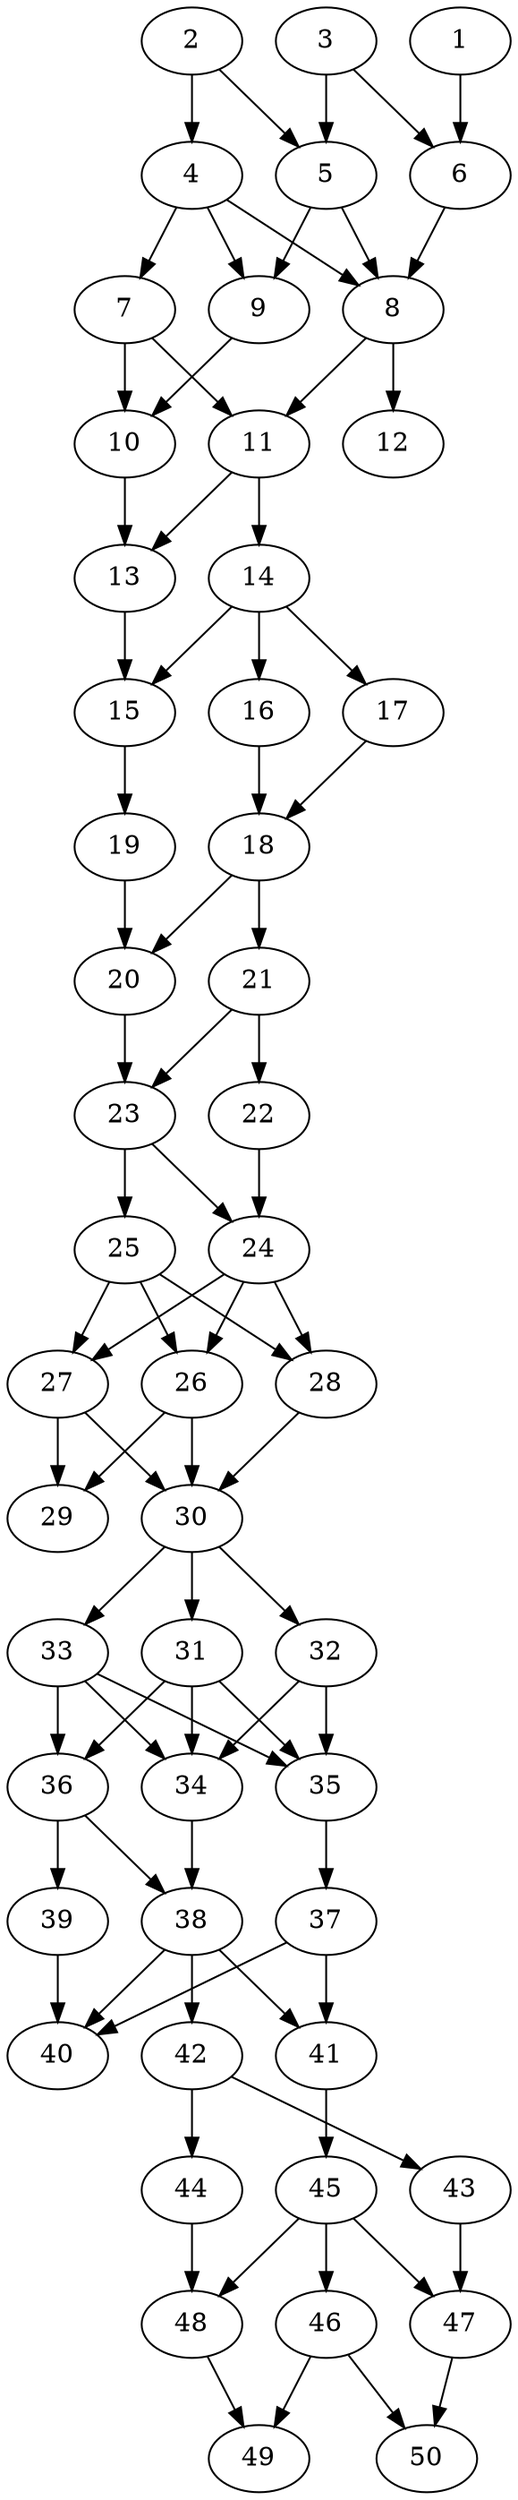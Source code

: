 // DAG automatically generated by daggen at Thu Oct  3 14:07:58 2019
// ./daggen --dot -n 50 --ccr 0.5 --fat 0.3 --regular 0.7 --density 0.7 --mindata 5242880 --maxdata 52428800 
digraph G {
  1 [size="26009600", alpha="0.12", expect_size="13004800"] 
  1 -> 6 [size ="13004800"]
  2 [size="77651968", alpha="0.07", expect_size="38825984"] 
  2 -> 4 [size ="38825984"]
  2 -> 5 [size ="38825984"]
  3 [size="67141632", alpha="0.06", expect_size="33570816"] 
  3 -> 5 [size ="33570816"]
  3 -> 6 [size ="33570816"]
  4 [size="69259264", alpha="0.19", expect_size="34629632"] 
  4 -> 7 [size ="34629632"]
  4 -> 8 [size ="34629632"]
  4 -> 9 [size ="34629632"]
  5 [size="69076992", alpha="0.18", expect_size="34538496"] 
  5 -> 8 [size ="34538496"]
  5 -> 9 [size ="34538496"]
  6 [size="62507008", alpha="0.16", expect_size="31253504"] 
  6 -> 8 [size ="31253504"]
  7 [size="14581760", alpha="0.16", expect_size="7290880"] 
  7 -> 10 [size ="7290880"]
  7 -> 11 [size ="7290880"]
  8 [size="30375936", alpha="0.02", expect_size="15187968"] 
  8 -> 11 [size ="15187968"]
  8 -> 12 [size ="15187968"]
  9 [size="28635136", alpha="0.19", expect_size="14317568"] 
  9 -> 10 [size ="14317568"]
  10 [size="28342272", alpha="0.13", expect_size="14171136"] 
  10 -> 13 [size ="14171136"]
  11 [size="34168832", alpha="0.20", expect_size="17084416"] 
  11 -> 13 [size ="17084416"]
  11 -> 14 [size ="17084416"]
  12 [size="89696256", alpha="0.17", expect_size="44848128"] 
  13 [size="26193920", alpha="0.10", expect_size="13096960"] 
  13 -> 15 [size ="13096960"]
  14 [size="56297472", alpha="0.06", expect_size="28148736"] 
  14 -> 15 [size ="28148736"]
  14 -> 16 [size ="28148736"]
  14 -> 17 [size ="28148736"]
  15 [size="53628928", alpha="0.13", expect_size="26814464"] 
  15 -> 19 [size ="26814464"]
  16 [size="46354432", alpha="0.08", expect_size="23177216"] 
  16 -> 18 [size ="23177216"]
  17 [size="28819456", alpha="0.09", expect_size="14409728"] 
  17 -> 18 [size ="14409728"]
  18 [size="11481088", alpha="0.03", expect_size="5740544"] 
  18 -> 20 [size ="5740544"]
  18 -> 21 [size ="5740544"]
  19 [size="23037952", alpha="0.16", expect_size="11518976"] 
  19 -> 20 [size ="11518976"]
  20 [size="19298304", alpha="0.02", expect_size="9649152"] 
  20 -> 23 [size ="9649152"]
  21 [size="80400384", alpha="0.10", expect_size="40200192"] 
  21 -> 22 [size ="40200192"]
  21 -> 23 [size ="40200192"]
  22 [size="78710784", alpha="0.13", expect_size="39355392"] 
  22 -> 24 [size ="39355392"]
  23 [size="64305152", alpha="0.09", expect_size="32152576"] 
  23 -> 24 [size ="32152576"]
  23 -> 25 [size ="32152576"]
  24 [size="17958912", alpha="0.16", expect_size="8979456"] 
  24 -> 26 [size ="8979456"]
  24 -> 27 [size ="8979456"]
  24 -> 28 [size ="8979456"]
  25 [size="44519424", alpha="0.16", expect_size="22259712"] 
  25 -> 26 [size ="22259712"]
  25 -> 27 [size ="22259712"]
  25 -> 28 [size ="22259712"]
  26 [size="11542528", alpha="0.07", expect_size="5771264"] 
  26 -> 29 [size ="5771264"]
  26 -> 30 [size ="5771264"]
  27 [size="51472384", alpha="0.19", expect_size="25736192"] 
  27 -> 29 [size ="25736192"]
  27 -> 30 [size ="25736192"]
  28 [size="92145664", alpha="0.15", expect_size="46072832"] 
  28 -> 30 [size ="46072832"]
  29 [size="13121536", alpha="0.15", expect_size="6560768"] 
  30 [size="88858624", alpha="0.18", expect_size="44429312"] 
  30 -> 31 [size ="44429312"]
  30 -> 32 [size ="44429312"]
  30 -> 33 [size ="44429312"]
  31 [size="96323584", alpha="0.07", expect_size="48161792"] 
  31 -> 34 [size ="48161792"]
  31 -> 35 [size ="48161792"]
  31 -> 36 [size ="48161792"]
  32 [size="51042304", alpha="0.13", expect_size="25521152"] 
  32 -> 34 [size ="25521152"]
  32 -> 35 [size ="25521152"]
  33 [size="20180992", alpha="0.01", expect_size="10090496"] 
  33 -> 34 [size ="10090496"]
  33 -> 35 [size ="10090496"]
  33 -> 36 [size ="10090496"]
  34 [size="60397568", alpha="0.20", expect_size="30198784"] 
  34 -> 38 [size ="30198784"]
  35 [size="41719808", alpha="0.08", expect_size="20859904"] 
  35 -> 37 [size ="20859904"]
  36 [size="22740992", alpha="0.03", expect_size="11370496"] 
  36 -> 38 [size ="11370496"]
  36 -> 39 [size ="11370496"]
  37 [size="55484416", alpha="0.02", expect_size="27742208"] 
  37 -> 40 [size ="27742208"]
  37 -> 41 [size ="27742208"]
  38 [size="49674240", alpha="0.01", expect_size="24837120"] 
  38 -> 40 [size ="24837120"]
  38 -> 41 [size ="24837120"]
  38 -> 42 [size ="24837120"]
  39 [size="25204736", alpha="0.03", expect_size="12602368"] 
  39 -> 40 [size ="12602368"]
  40 [size="94593024", alpha="0.07", expect_size="47296512"] 
  41 [size="86958080", alpha="0.06", expect_size="43479040"] 
  41 -> 45 [size ="43479040"]
  42 [size="25978880", alpha="0.19", expect_size="12989440"] 
  42 -> 43 [size ="12989440"]
  42 -> 44 [size ="12989440"]
  43 [size="85241856", alpha="0.04", expect_size="42620928"] 
  43 -> 47 [size ="42620928"]
  44 [size="91711488", alpha="0.10", expect_size="45855744"] 
  44 -> 48 [size ="45855744"]
  45 [size="91197440", alpha="0.03", expect_size="45598720"] 
  45 -> 46 [size ="45598720"]
  45 -> 47 [size ="45598720"]
  45 -> 48 [size ="45598720"]
  46 [size="32477184", alpha="0.17", expect_size="16238592"] 
  46 -> 49 [size ="16238592"]
  46 -> 50 [size ="16238592"]
  47 [size="45791232", alpha="0.19", expect_size="22895616"] 
  47 -> 50 [size ="22895616"]
  48 [size="55099392", alpha="0.19", expect_size="27549696"] 
  48 -> 49 [size ="27549696"]
  49 [size="61399040", alpha="0.19", expect_size="30699520"] 
  50 [size="77244416", alpha="0.16", expect_size="38622208"] 
}
